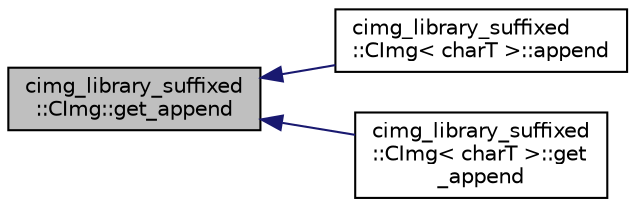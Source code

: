 digraph "cimg_library_suffixed::CImg::get_append"
{
  edge [fontname="Helvetica",fontsize="10",labelfontname="Helvetica",labelfontsize="10"];
  node [fontname="Helvetica",fontsize="10",shape=record];
  rankdir="LR";
  Node1 [label="cimg_library_suffixed\l::CImg::get_append",height=0.2,width=0.4,color="black", fillcolor="grey75", style="filled" fontcolor="black"];
  Node1 -> Node2 [dir="back",color="midnightblue",fontsize="10",style="solid",fontname="Helvetica"];
  Node2 [label="cimg_library_suffixed\l::CImg\< charT \>::append",height=0.2,width=0.4,color="black", fillcolor="white", style="filled",URL="$structcimg__library__suffixed_1_1_c_img.html#a07fd2a69e02ca2fa66fc81b28468a9f1",tooltip="Append two images along specified axis ."];
  Node1 -> Node3 [dir="back",color="midnightblue",fontsize="10",style="solid",fontname="Helvetica"];
  Node3 [label="cimg_library_suffixed\l::CImg\< charT \>::get\l_append",height=0.2,width=0.4,color="black", fillcolor="white", style="filled",URL="$structcimg__library__suffixed_1_1_c_img.html#a8efd58eaaf15b2c3dee42d16ec3ab68a",tooltip="Append two images along specified axis ."];
}
